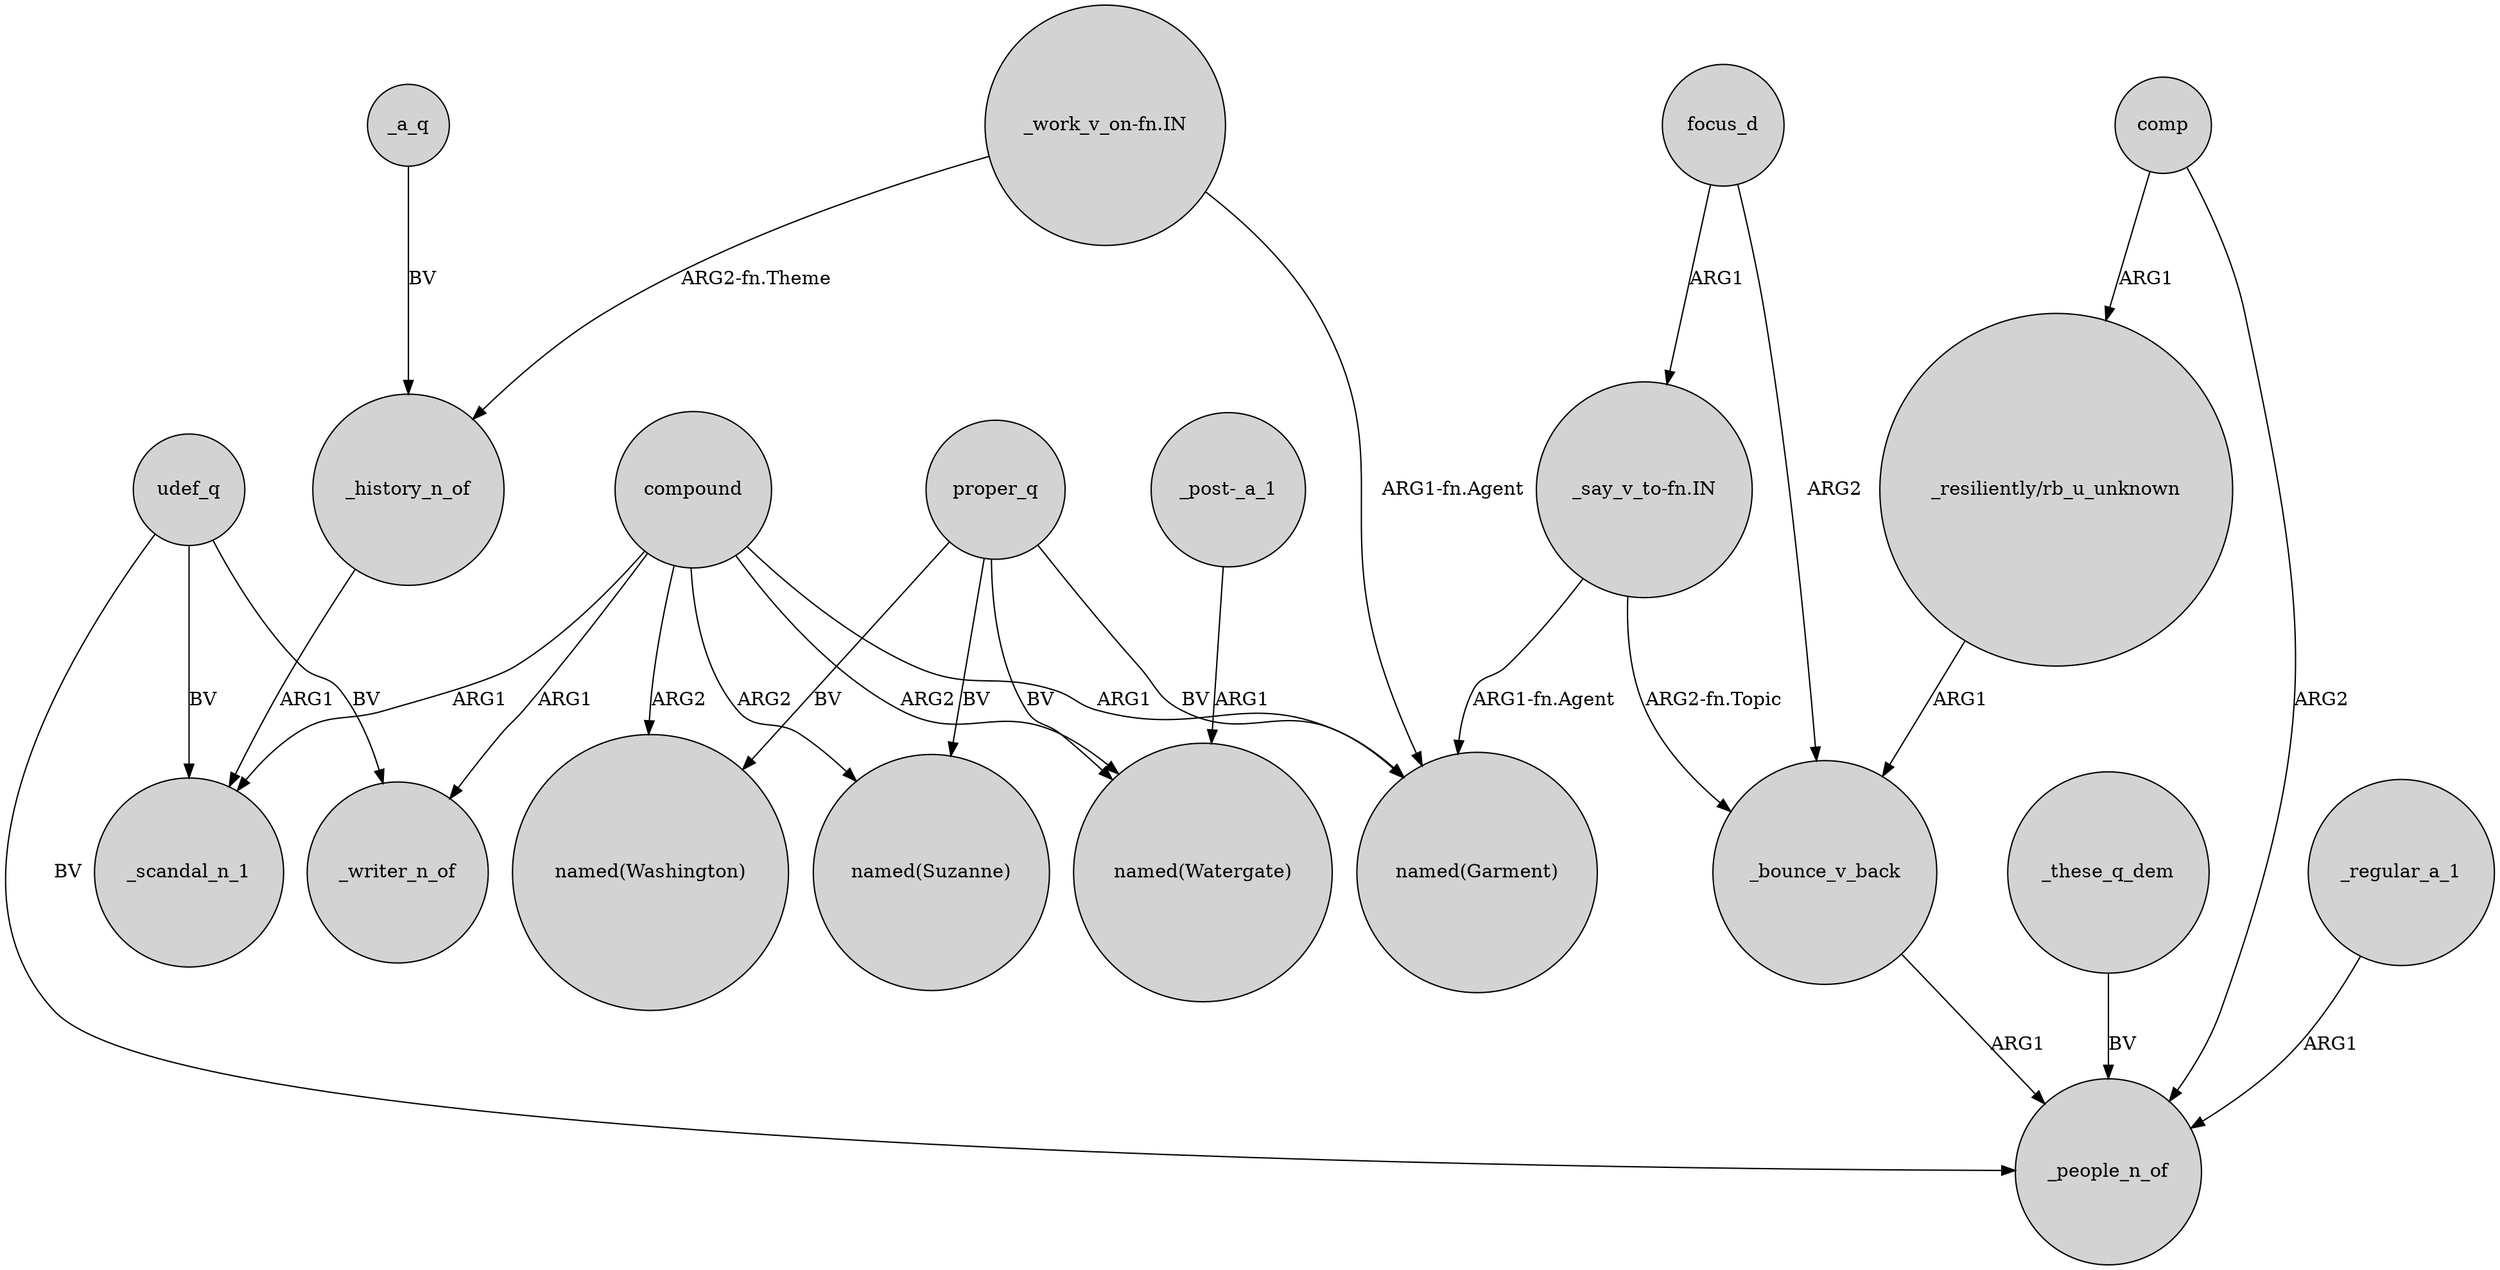 digraph {
	node [shape=circle style=filled]
	udef_q -> _writer_n_of [label=BV]
	"_resiliently/rb_u_unknown" -> _bounce_v_back [label=ARG1]
	_a_q -> _history_n_of [label=BV]
	_these_q_dem -> _people_n_of [label=BV]
	udef_q -> _scandal_n_1 [label=BV]
	compound -> _scandal_n_1 [label=ARG1]
	proper_q -> "named(Garment)" [label=BV]
	comp -> "_resiliently/rb_u_unknown" [label=ARG1]
	"_say_v_to-fn.IN" -> "named(Garment)" [label="ARG1-fn.Agent"]
	compound -> "named(Watergate)" [label=ARG2]
	compound -> _writer_n_of [label=ARG1]
	proper_q -> "named(Washington)" [label=BV]
	_bounce_v_back -> _people_n_of [label=ARG1]
	"_work_v_on-fn.IN" -> "named(Garment)" [label="ARG1-fn.Agent"]
	udef_q -> _people_n_of [label=BV]
	compound -> "named(Suzanne)" [label=ARG2]
	compound -> "named(Garment)" [label=ARG1]
	_history_n_of -> _scandal_n_1 [label=ARG1]
	"_say_v_to-fn.IN" -> _bounce_v_back [label="ARG2-fn.Topic"]
	"_work_v_on-fn.IN" -> _history_n_of [label="ARG2-fn.Theme"]
	"_post-_a_1" -> "named(Watergate)" [label=ARG1]
	proper_q -> "named(Watergate)" [label=BV]
	focus_d -> _bounce_v_back [label=ARG2]
	compound -> "named(Washington)" [label=ARG2]
	comp -> _people_n_of [label=ARG2]
	_regular_a_1 -> _people_n_of [label=ARG1]
	proper_q -> "named(Suzanne)" [label=BV]
	focus_d -> "_say_v_to-fn.IN" [label=ARG1]
}
